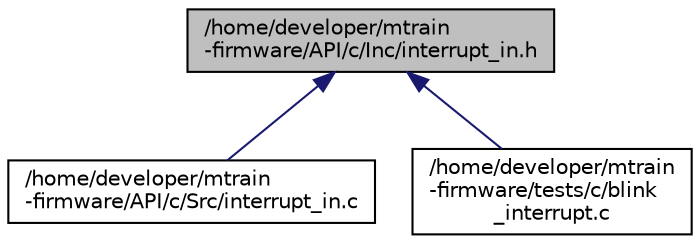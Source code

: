digraph "/home/developer/mtrain-firmware/API/c/Inc/interrupt_in.h"
{
  edge [fontname="Helvetica",fontsize="10",labelfontname="Helvetica",labelfontsize="10"];
  node [fontname="Helvetica",fontsize="10",shape=record];
  Node69 [label="/home/developer/mtrain\l-firmware/API/c/Inc/interrupt_in.h",height=0.2,width=0.4,color="black", fillcolor="grey75", style="filled", fontcolor="black"];
  Node69 -> Node70 [dir="back",color="midnightblue",fontsize="10",style="solid",fontname="Helvetica"];
  Node70 [label="/home/developer/mtrain\l-firmware/API/c/Src/interrupt_in.c",height=0.2,width=0.4,color="black", fillcolor="white", style="filled",URL="$interrupt__in_8c.html"];
  Node69 -> Node71 [dir="back",color="midnightblue",fontsize="10",style="solid",fontname="Helvetica"];
  Node71 [label="/home/developer/mtrain\l-firmware/tests/c/blink\l_interrupt.c",height=0.2,width=0.4,color="black", fillcolor="white", style="filled",URL="$blink__interrupt_8c.html"];
}
